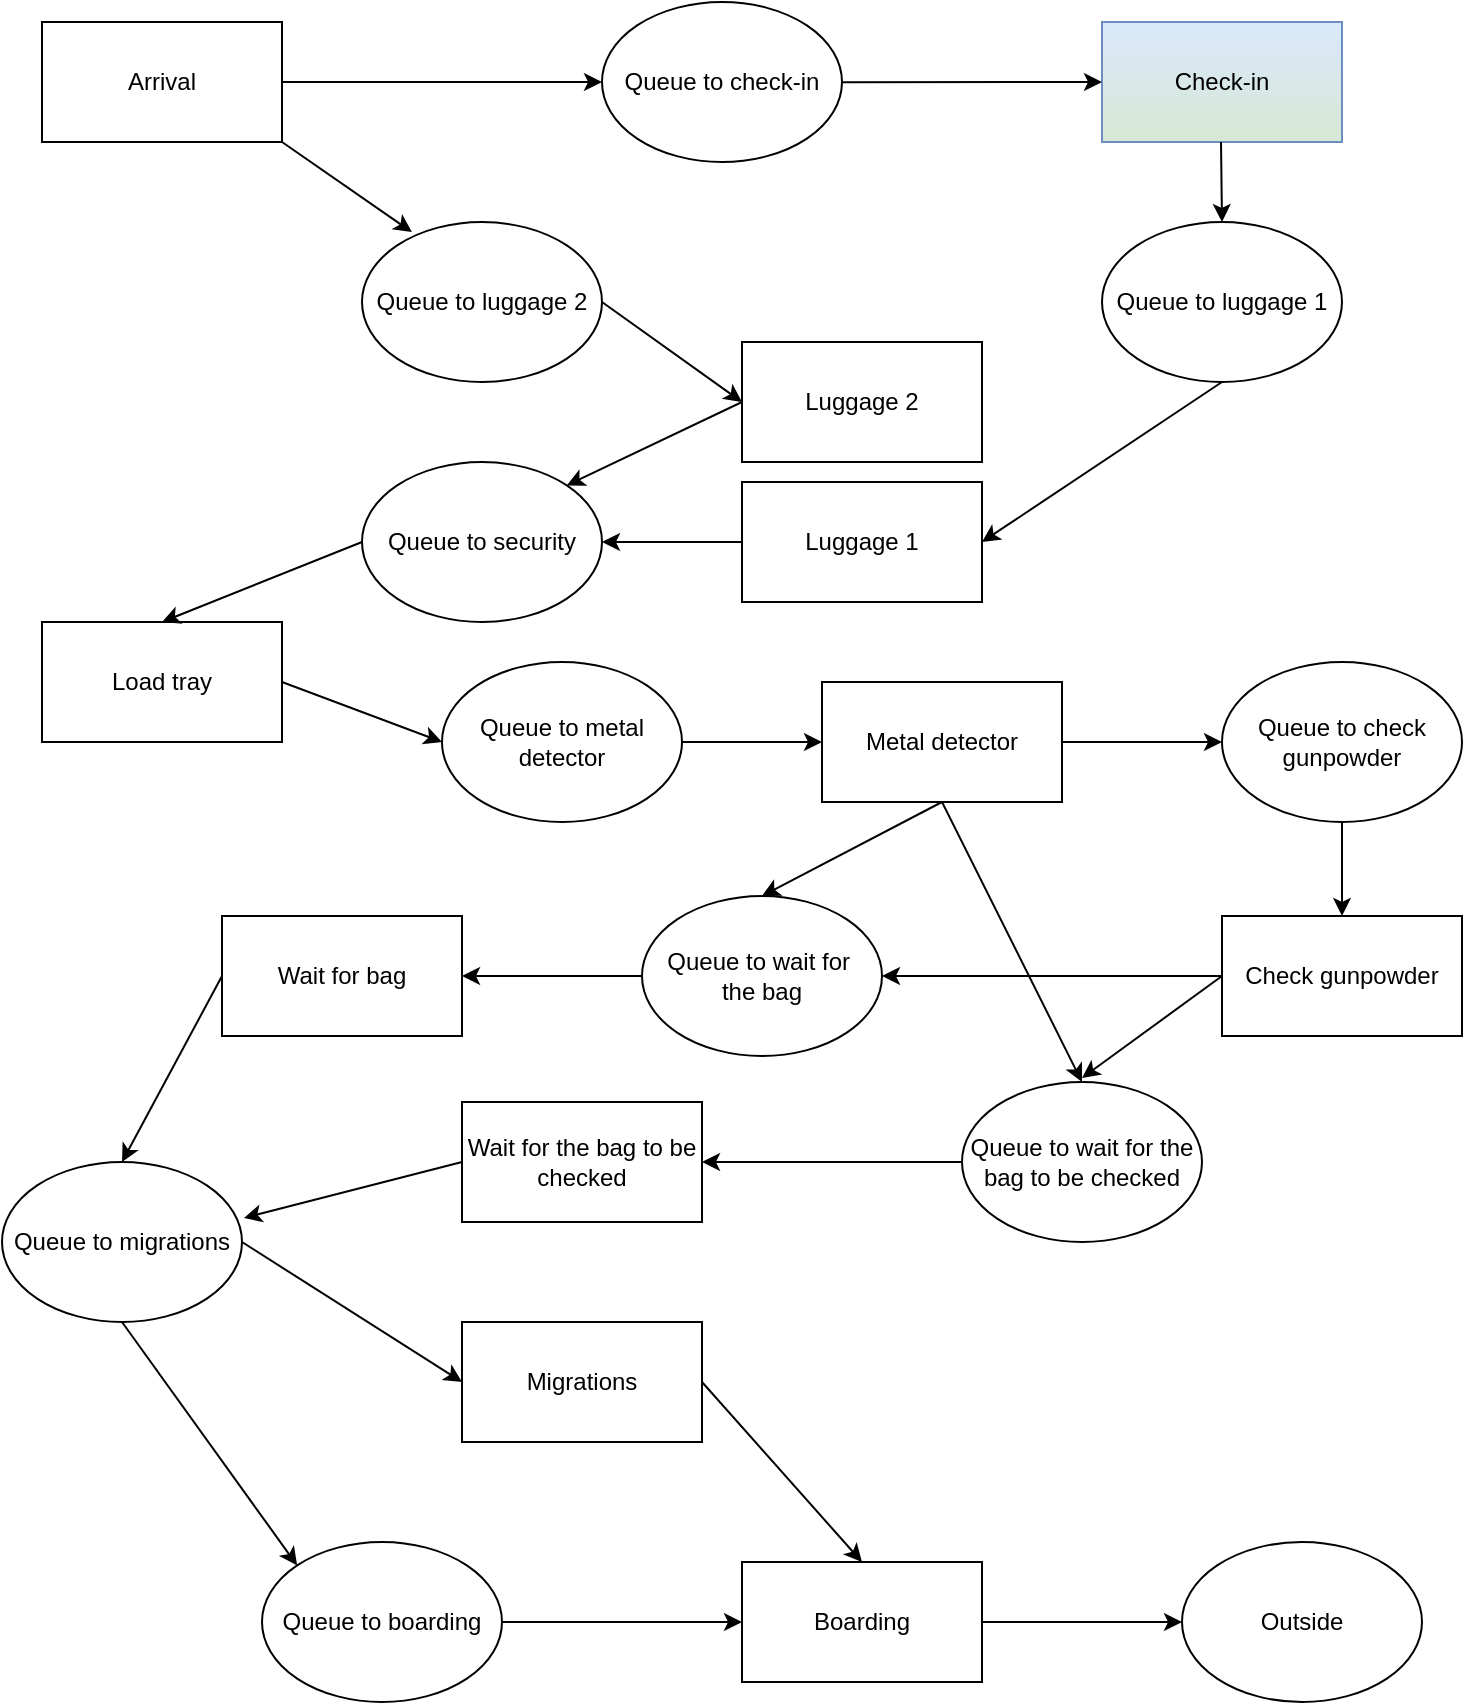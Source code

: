 <mxfile version="25.0.1">
  <diagram name="Page-1" id="F56G8LhrlKrSNUm9DvaB">
    <mxGraphModel dx="954" dy="639" grid="1" gridSize="10" guides="1" tooltips="1" connect="1" arrows="1" fold="1" page="1" pageScale="1" pageWidth="827" pageHeight="1169" math="0" shadow="0">
      <root>
        <mxCell id="0" />
        <mxCell id="1" parent="0" />
        <mxCell id="p6w7L6rgmmCRb7S44_8V-2" value="Queue to check-in" style="ellipse;whiteSpace=wrap;html=1;" vertex="1" parent="1">
          <mxGeometry x="320" y="90" width="120" height="80" as="geometry" />
        </mxCell>
        <mxCell id="p6w7L6rgmmCRb7S44_8V-4" value="Arrival" style="rounded=0;whiteSpace=wrap;html=1;" vertex="1" parent="1">
          <mxGeometry x="40" y="100" width="120" height="60" as="geometry" />
        </mxCell>
        <mxCell id="p6w7L6rgmmCRb7S44_8V-5" value="Check-in" style="rounded=0;whiteSpace=wrap;html=1;fillColor=#dae8fc;strokeColor=#6c8ebf;gradientColor=#d6e8d4;" vertex="1" parent="1">
          <mxGeometry x="570" y="100" width="120" height="60" as="geometry" />
        </mxCell>
        <mxCell id="p6w7L6rgmmCRb7S44_8V-6" value="Queue to luggage 1" style="ellipse;whiteSpace=wrap;html=1;" vertex="1" parent="1">
          <mxGeometry x="570" y="200" width="120" height="80" as="geometry" />
        </mxCell>
        <mxCell id="p6w7L6rgmmCRb7S44_8V-7" value="Luggage 1" style="rounded=0;whiteSpace=wrap;html=1;" vertex="1" parent="1">
          <mxGeometry x="390" y="330" width="120" height="60" as="geometry" />
        </mxCell>
        <mxCell id="p6w7L6rgmmCRb7S44_8V-8" value="Queue to luggage 2" style="ellipse;whiteSpace=wrap;html=1;" vertex="1" parent="1">
          <mxGeometry x="200" y="200" width="120" height="80" as="geometry" />
        </mxCell>
        <mxCell id="p6w7L6rgmmCRb7S44_8V-9" value="Luggage 2" style="rounded=0;whiteSpace=wrap;html=1;" vertex="1" parent="1">
          <mxGeometry x="390" y="260" width="120" height="60" as="geometry" />
        </mxCell>
        <mxCell id="p6w7L6rgmmCRb7S44_8V-10" value="Queue to security" style="ellipse;whiteSpace=wrap;html=1;" vertex="1" parent="1">
          <mxGeometry x="200" y="320" width="120" height="80" as="geometry" />
        </mxCell>
        <mxCell id="p6w7L6rgmmCRb7S44_8V-11" value="Load tray" style="rounded=0;whiteSpace=wrap;html=1;" vertex="1" parent="1">
          <mxGeometry x="40" y="400" width="120" height="60" as="geometry" />
        </mxCell>
        <mxCell id="p6w7L6rgmmCRb7S44_8V-12" value="Queue to migrations" style="ellipse;whiteSpace=wrap;html=1;" vertex="1" parent="1">
          <mxGeometry x="20" y="670" width="120" height="80" as="geometry" />
        </mxCell>
        <mxCell id="p6w7L6rgmmCRb7S44_8V-14" value="Migrations" style="rounded=0;whiteSpace=wrap;html=1;" vertex="1" parent="1">
          <mxGeometry x="250" y="750" width="120" height="60" as="geometry" />
        </mxCell>
        <mxCell id="p6w7L6rgmmCRb7S44_8V-15" value="Queue to boarding" style="ellipse;whiteSpace=wrap;html=1;" vertex="1" parent="1">
          <mxGeometry x="150" y="860" width="120" height="80" as="geometry" />
        </mxCell>
        <mxCell id="p6w7L6rgmmCRb7S44_8V-16" value="Boarding" style="rounded=0;whiteSpace=wrap;html=1;" vertex="1" parent="1">
          <mxGeometry x="390" y="870" width="120" height="60" as="geometry" />
        </mxCell>
        <mxCell id="p6w7L6rgmmCRb7S44_8V-17" value="Outside" style="ellipse;whiteSpace=wrap;html=1;" vertex="1" parent="1">
          <mxGeometry x="610" y="860" width="120" height="80" as="geometry" />
        </mxCell>
        <mxCell id="p6w7L6rgmmCRb7S44_8V-18" value="" style="endArrow=classic;html=1;rounded=0;" edge="1" parent="1" source="p6w7L6rgmmCRb7S44_8V-4" target="p6w7L6rgmmCRb7S44_8V-2">
          <mxGeometry width="50" height="50" relative="1" as="geometry">
            <mxPoint x="170" y="130" as="sourcePoint" />
            <mxPoint x="300" y="130" as="targetPoint" />
          </mxGeometry>
        </mxCell>
        <mxCell id="p6w7L6rgmmCRb7S44_8V-19" value="" style="endArrow=classic;html=1;rounded=0;" edge="1" parent="1" source="p6w7L6rgmmCRb7S44_8V-2" target="p6w7L6rgmmCRb7S44_8V-5">
          <mxGeometry width="50" height="50" relative="1" as="geometry">
            <mxPoint x="440" y="130" as="sourcePoint" />
            <mxPoint x="580" y="130" as="targetPoint" />
          </mxGeometry>
        </mxCell>
        <mxCell id="p6w7L6rgmmCRb7S44_8V-20" value="" style="endArrow=classic;html=1;rounded=0;entryX=0.5;entryY=0;entryDx=0;entryDy=0;" edge="1" parent="1" target="p6w7L6rgmmCRb7S44_8V-6">
          <mxGeometry width="50" height="50" relative="1" as="geometry">
            <mxPoint x="629.5" y="160" as="sourcePoint" />
            <mxPoint x="660" y="180" as="targetPoint" />
          </mxGeometry>
        </mxCell>
        <mxCell id="p6w7L6rgmmCRb7S44_8V-21" value="" style="endArrow=classic;html=1;rounded=0;exitX=0.5;exitY=1;exitDx=0;exitDy=0;entryX=1;entryY=0.5;entryDx=0;entryDy=0;" edge="1" parent="1" source="p6w7L6rgmmCRb7S44_8V-6" target="p6w7L6rgmmCRb7S44_8V-7">
          <mxGeometry width="50" height="50" relative="1" as="geometry">
            <mxPoint x="390" y="390" as="sourcePoint" />
            <mxPoint x="440" y="340" as="targetPoint" />
          </mxGeometry>
        </mxCell>
        <mxCell id="p6w7L6rgmmCRb7S44_8V-22" value="" style="endArrow=classic;html=1;rounded=0;exitX=1;exitY=1;exitDx=0;exitDy=0;entryX=0.208;entryY=0.063;entryDx=0;entryDy=0;entryPerimeter=0;" edge="1" parent="1" source="p6w7L6rgmmCRb7S44_8V-4" target="p6w7L6rgmmCRb7S44_8V-8">
          <mxGeometry width="50" height="50" relative="1" as="geometry">
            <mxPoint x="390" y="390" as="sourcePoint" />
            <mxPoint x="440" y="340" as="targetPoint" />
          </mxGeometry>
        </mxCell>
        <mxCell id="p6w7L6rgmmCRb7S44_8V-23" value="" style="endArrow=classic;html=1;rounded=0;exitX=1;exitY=0.5;exitDx=0;exitDy=0;entryX=0;entryY=0.5;entryDx=0;entryDy=0;" edge="1" parent="1" source="p6w7L6rgmmCRb7S44_8V-8" target="p6w7L6rgmmCRb7S44_8V-9">
          <mxGeometry width="50" height="50" relative="1" as="geometry">
            <mxPoint x="390" y="390" as="sourcePoint" />
            <mxPoint x="360" y="295" as="targetPoint" />
          </mxGeometry>
        </mxCell>
        <mxCell id="p6w7L6rgmmCRb7S44_8V-24" value="" style="endArrow=classic;html=1;rounded=0;entryX=1;entryY=0.5;entryDx=0;entryDy=0;exitX=0;exitY=0.5;exitDx=0;exitDy=0;" edge="1" parent="1" source="p6w7L6rgmmCRb7S44_8V-7" target="p6w7L6rgmmCRb7S44_8V-10">
          <mxGeometry width="50" height="50" relative="1" as="geometry">
            <mxPoint x="390" y="390" as="sourcePoint" />
            <mxPoint x="440" y="340" as="targetPoint" />
          </mxGeometry>
        </mxCell>
        <mxCell id="p6w7L6rgmmCRb7S44_8V-25" value="" style="endArrow=classic;html=1;rounded=0;exitX=0;exitY=0.5;exitDx=0;exitDy=0;entryX=0.5;entryY=0;entryDx=0;entryDy=0;" edge="1" parent="1" source="p6w7L6rgmmCRb7S44_8V-10" target="p6w7L6rgmmCRb7S44_8V-11">
          <mxGeometry width="50" height="50" relative="1" as="geometry">
            <mxPoint x="390" y="390" as="sourcePoint" />
            <mxPoint x="440" y="340" as="targetPoint" />
          </mxGeometry>
        </mxCell>
        <mxCell id="p6w7L6rgmmCRb7S44_8V-30" value="" style="endArrow=classic;html=1;rounded=0;exitX=1;exitY=0.5;exitDx=0;exitDy=0;entryX=0;entryY=0.5;entryDx=0;entryDy=0;" edge="1" parent="1" source="p6w7L6rgmmCRb7S44_8V-15" target="p6w7L6rgmmCRb7S44_8V-16">
          <mxGeometry width="50" height="50" relative="1" as="geometry">
            <mxPoint x="360" y="830" as="sourcePoint" />
            <mxPoint x="410" y="780" as="targetPoint" />
          </mxGeometry>
        </mxCell>
        <mxCell id="p6w7L6rgmmCRb7S44_8V-31" value="" style="endArrow=classic;html=1;rounded=0;exitX=1;exitY=0.5;exitDx=0;exitDy=0;entryX=0.5;entryY=0;entryDx=0;entryDy=0;" edge="1" parent="1" source="p6w7L6rgmmCRb7S44_8V-14" target="p6w7L6rgmmCRb7S44_8V-16">
          <mxGeometry width="50" height="50" relative="1" as="geometry">
            <mxPoint x="360" y="830" as="sourcePoint" />
            <mxPoint x="410" y="780" as="targetPoint" />
            <Array as="points" />
          </mxGeometry>
        </mxCell>
        <mxCell id="p6w7L6rgmmCRb7S44_8V-33" value="" style="endArrow=classic;html=1;rounded=0;exitX=0;exitY=0.5;exitDx=0;exitDy=0;entryX=1;entryY=0;entryDx=0;entryDy=0;" edge="1" parent="1" source="p6w7L6rgmmCRb7S44_8V-9" target="p6w7L6rgmmCRb7S44_8V-10">
          <mxGeometry width="50" height="50" relative="1" as="geometry">
            <mxPoint x="380" y="410" as="sourcePoint" />
            <mxPoint x="340" y="330" as="targetPoint" />
          </mxGeometry>
        </mxCell>
        <mxCell id="p6w7L6rgmmCRb7S44_8V-35" value="" style="endArrow=classic;html=1;rounded=0;exitX=1;exitY=0.5;exitDx=0;exitDy=0;entryX=0;entryY=0.5;entryDx=0;entryDy=0;" edge="1" parent="1" source="p6w7L6rgmmCRb7S44_8V-12" target="p6w7L6rgmmCRb7S44_8V-14">
          <mxGeometry width="50" height="50" relative="1" as="geometry">
            <mxPoint x="350" y="723" as="sourcePoint" />
            <mxPoint x="400" y="673" as="targetPoint" />
          </mxGeometry>
        </mxCell>
        <mxCell id="p6w7L6rgmmCRb7S44_8V-36" value="" style="endArrow=classic;html=1;rounded=0;exitX=1;exitY=0.5;exitDx=0;exitDy=0;entryX=0;entryY=0.5;entryDx=0;entryDy=0;" edge="1" parent="1" source="p6w7L6rgmmCRb7S44_8V-11" target="p6w7L6rgmmCRb7S44_8V-37">
          <mxGeometry width="50" height="50" relative="1" as="geometry">
            <mxPoint x="380" y="530" as="sourcePoint" />
            <mxPoint x="240" y="450" as="targetPoint" />
          </mxGeometry>
        </mxCell>
        <mxCell id="p6w7L6rgmmCRb7S44_8V-37" value="Queue to metal detector" style="ellipse;whiteSpace=wrap;html=1;" vertex="1" parent="1">
          <mxGeometry x="240" y="420" width="120" height="80" as="geometry" />
        </mxCell>
        <mxCell id="p6w7L6rgmmCRb7S44_8V-38" value="Metal detector" style="rounded=0;whiteSpace=wrap;html=1;" vertex="1" parent="1">
          <mxGeometry x="430" y="430" width="120" height="60" as="geometry" />
        </mxCell>
        <mxCell id="p6w7L6rgmmCRb7S44_8V-39" value="" style="endArrow=classic;html=1;rounded=0;exitX=1;exitY=0.5;exitDx=0;exitDy=0;entryX=0;entryY=0.5;entryDx=0;entryDy=0;" edge="1" parent="1" source="p6w7L6rgmmCRb7S44_8V-37" target="p6w7L6rgmmCRb7S44_8V-38">
          <mxGeometry width="50" height="50" relative="1" as="geometry">
            <mxPoint x="380" y="530" as="sourcePoint" />
            <mxPoint x="430" y="480" as="targetPoint" />
          </mxGeometry>
        </mxCell>
        <mxCell id="p6w7L6rgmmCRb7S44_8V-44" value="" style="edgeStyle=orthogonalEdgeStyle;rounded=0;orthogonalLoop=1;jettySize=auto;html=1;" edge="1" parent="1" source="p6w7L6rgmmCRb7S44_8V-41" target="p6w7L6rgmmCRb7S44_8V-43">
          <mxGeometry relative="1" as="geometry" />
        </mxCell>
        <mxCell id="p6w7L6rgmmCRb7S44_8V-41" value="Queue to check gunpowder" style="ellipse;whiteSpace=wrap;html=1;" vertex="1" parent="1">
          <mxGeometry x="630" y="420" width="120" height="80" as="geometry" />
        </mxCell>
        <mxCell id="p6w7L6rgmmCRb7S44_8V-42" value="" style="endArrow=classic;html=1;rounded=0;exitX=1;exitY=0.5;exitDx=0;exitDy=0;entryX=0;entryY=0.5;entryDx=0;entryDy=0;" edge="1" parent="1" source="p6w7L6rgmmCRb7S44_8V-38" target="p6w7L6rgmmCRb7S44_8V-41">
          <mxGeometry width="50" height="50" relative="1" as="geometry">
            <mxPoint x="380" y="530" as="sourcePoint" />
            <mxPoint x="430" y="480" as="targetPoint" />
          </mxGeometry>
        </mxCell>
        <mxCell id="p6w7L6rgmmCRb7S44_8V-43" value="Check gunpowder" style="rounded=0;whiteSpace=wrap;html=1;" vertex="1" parent="1">
          <mxGeometry x="630" y="547" width="120" height="60" as="geometry" />
        </mxCell>
        <mxCell id="p6w7L6rgmmCRb7S44_8V-45" value="Queue to wait for&amp;nbsp;&lt;div&gt;the bag&lt;/div&gt;" style="ellipse;whiteSpace=wrap;html=1;" vertex="1" parent="1">
          <mxGeometry x="340" y="537" width="120" height="80" as="geometry" />
        </mxCell>
        <mxCell id="p6w7L6rgmmCRb7S44_8V-46" value="Queue to wait for the bag to be checked" style="ellipse;whiteSpace=wrap;html=1;" vertex="1" parent="1">
          <mxGeometry x="500" y="630" width="120" height="80" as="geometry" />
        </mxCell>
        <mxCell id="p6w7L6rgmmCRb7S44_8V-47" value="Wait for bag" style="rounded=0;whiteSpace=wrap;html=1;" vertex="1" parent="1">
          <mxGeometry x="130" y="547" width="120" height="60" as="geometry" />
        </mxCell>
        <mxCell id="p6w7L6rgmmCRb7S44_8V-48" value="Wait for the bag to be checked" style="rounded=0;whiteSpace=wrap;html=1;" vertex="1" parent="1">
          <mxGeometry x="250" y="640" width="120" height="60" as="geometry" />
        </mxCell>
        <mxCell id="p6w7L6rgmmCRb7S44_8V-49" value="" style="endArrow=classic;html=1;rounded=0;exitX=0.5;exitY=1;exitDx=0;exitDy=0;entryX=0.5;entryY=0;entryDx=0;entryDy=0;" edge="1" parent="1" source="p6w7L6rgmmCRb7S44_8V-38" target="p6w7L6rgmmCRb7S44_8V-45">
          <mxGeometry width="50" height="50" relative="1" as="geometry">
            <mxPoint x="380" y="600" as="sourcePoint" />
            <mxPoint x="430" y="550" as="targetPoint" />
          </mxGeometry>
        </mxCell>
        <mxCell id="p6w7L6rgmmCRb7S44_8V-50" value="" style="endArrow=classic;html=1;rounded=0;exitX=0;exitY=0.5;exitDx=0;exitDy=0;entryX=1;entryY=0.5;entryDx=0;entryDy=0;" edge="1" parent="1" source="p6w7L6rgmmCRb7S44_8V-43" target="p6w7L6rgmmCRb7S44_8V-45">
          <mxGeometry width="50" height="50" relative="1" as="geometry">
            <mxPoint x="380" y="600" as="sourcePoint" />
            <mxPoint x="430" y="550" as="targetPoint" />
          </mxGeometry>
        </mxCell>
        <mxCell id="p6w7L6rgmmCRb7S44_8V-51" value="" style="endArrow=classic;html=1;rounded=0;exitX=0;exitY=0.5;exitDx=0;exitDy=0;entryX=1;entryY=0.5;entryDx=0;entryDy=0;" edge="1" parent="1" source="p6w7L6rgmmCRb7S44_8V-45" target="p6w7L6rgmmCRb7S44_8V-47">
          <mxGeometry width="50" height="50" relative="1" as="geometry">
            <mxPoint x="380" y="600" as="sourcePoint" />
            <mxPoint x="430" y="550" as="targetPoint" />
          </mxGeometry>
        </mxCell>
        <mxCell id="p6w7L6rgmmCRb7S44_8V-52" value="" style="endArrow=classic;html=1;rounded=0;exitX=0.5;exitY=1;exitDx=0;exitDy=0;entryX=0.5;entryY=0;entryDx=0;entryDy=0;" edge="1" parent="1" source="p6w7L6rgmmCRb7S44_8V-38" target="p6w7L6rgmmCRb7S44_8V-46">
          <mxGeometry width="50" height="50" relative="1" as="geometry">
            <mxPoint x="380" y="600" as="sourcePoint" />
            <mxPoint x="430" y="550" as="targetPoint" />
          </mxGeometry>
        </mxCell>
        <mxCell id="p6w7L6rgmmCRb7S44_8V-53" value="" style="endArrow=classic;html=1;rounded=0;exitX=0;exitY=0.5;exitDx=0;exitDy=0;entryX=1;entryY=0.5;entryDx=0;entryDy=0;" edge="1" parent="1" source="p6w7L6rgmmCRb7S44_8V-46" target="p6w7L6rgmmCRb7S44_8V-48">
          <mxGeometry width="50" height="50" relative="1" as="geometry">
            <mxPoint x="380" y="600" as="sourcePoint" />
            <mxPoint x="430" y="550" as="targetPoint" />
          </mxGeometry>
        </mxCell>
        <mxCell id="p6w7L6rgmmCRb7S44_8V-54" value="" style="endArrow=classic;html=1;rounded=0;exitX=0;exitY=0.5;exitDx=0;exitDy=0;" edge="1" parent="1" source="p6w7L6rgmmCRb7S44_8V-43">
          <mxGeometry width="50" height="50" relative="1" as="geometry">
            <mxPoint x="380" y="600" as="sourcePoint" />
            <mxPoint x="560" y="628" as="targetPoint" />
          </mxGeometry>
        </mxCell>
        <mxCell id="p6w7L6rgmmCRb7S44_8V-55" value="" style="endArrow=classic;html=1;rounded=0;exitX=0;exitY=0.5;exitDx=0;exitDy=0;entryX=0.5;entryY=0;entryDx=0;entryDy=0;" edge="1" parent="1" source="p6w7L6rgmmCRb7S44_8V-47" target="p6w7L6rgmmCRb7S44_8V-12">
          <mxGeometry width="50" height="50" relative="1" as="geometry">
            <mxPoint x="380" y="600" as="sourcePoint" />
            <mxPoint x="430" y="550" as="targetPoint" />
          </mxGeometry>
        </mxCell>
        <mxCell id="p6w7L6rgmmCRb7S44_8V-56" value="" style="endArrow=classic;html=1;rounded=0;exitX=0;exitY=0.5;exitDx=0;exitDy=0;entryX=1.008;entryY=0.35;entryDx=0;entryDy=0;entryPerimeter=0;" edge="1" parent="1" source="p6w7L6rgmmCRb7S44_8V-48" target="p6w7L6rgmmCRb7S44_8V-12">
          <mxGeometry width="50" height="50" relative="1" as="geometry">
            <mxPoint x="280" y="620" as="sourcePoint" />
            <mxPoint x="430" y="550" as="targetPoint" />
          </mxGeometry>
        </mxCell>
        <mxCell id="p6w7L6rgmmCRb7S44_8V-57" value="" style="endArrow=classic;html=1;rounded=0;exitX=0.5;exitY=1;exitDx=0;exitDy=0;entryX=0;entryY=0;entryDx=0;entryDy=0;" edge="1" parent="1" source="p6w7L6rgmmCRb7S44_8V-12" target="p6w7L6rgmmCRb7S44_8V-15">
          <mxGeometry width="50" height="50" relative="1" as="geometry">
            <mxPoint x="380" y="770" as="sourcePoint" />
            <mxPoint x="430" y="720" as="targetPoint" />
          </mxGeometry>
        </mxCell>
        <mxCell id="p6w7L6rgmmCRb7S44_8V-58" value="" style="endArrow=classic;html=1;rounded=0;exitX=1;exitY=0.5;exitDx=0;exitDy=0;entryX=0;entryY=0.5;entryDx=0;entryDy=0;" edge="1" parent="1" source="p6w7L6rgmmCRb7S44_8V-16" target="p6w7L6rgmmCRb7S44_8V-17">
          <mxGeometry width="50" height="50" relative="1" as="geometry">
            <mxPoint x="380" y="770" as="sourcePoint" />
            <mxPoint x="430" y="720" as="targetPoint" />
          </mxGeometry>
        </mxCell>
      </root>
    </mxGraphModel>
  </diagram>
</mxfile>
